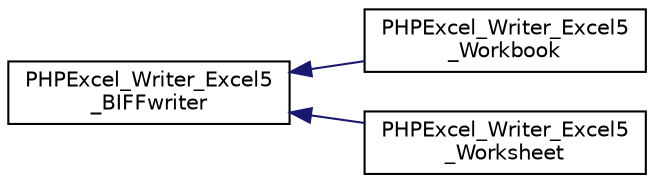 digraph "Иерархия классов. Графический вид."
{
  edge [fontname="Helvetica",fontsize="10",labelfontname="Helvetica",labelfontsize="10"];
  node [fontname="Helvetica",fontsize="10",shape=record];
  rankdir="LR";
  Node0 [label="PHPExcel_Writer_Excel5\l_BIFFwriter",height=0.2,width=0.4,color="black", fillcolor="white", style="filled",URL="$class_p_h_p_excel___writer___excel5___b_i_f_fwriter.html"];
  Node0 -> Node1 [dir="back",color="midnightblue",fontsize="10",style="solid",fontname="Helvetica"];
  Node1 [label="PHPExcel_Writer_Excel5\l_Workbook",height=0.2,width=0.4,color="black", fillcolor="white", style="filled",URL="$class_p_h_p_excel___writer___excel5___workbook.html"];
  Node0 -> Node2 [dir="back",color="midnightblue",fontsize="10",style="solid",fontname="Helvetica"];
  Node2 [label="PHPExcel_Writer_Excel5\l_Worksheet",height=0.2,width=0.4,color="black", fillcolor="white", style="filled",URL="$class_p_h_p_excel___writer___excel5___worksheet.html"];
}
